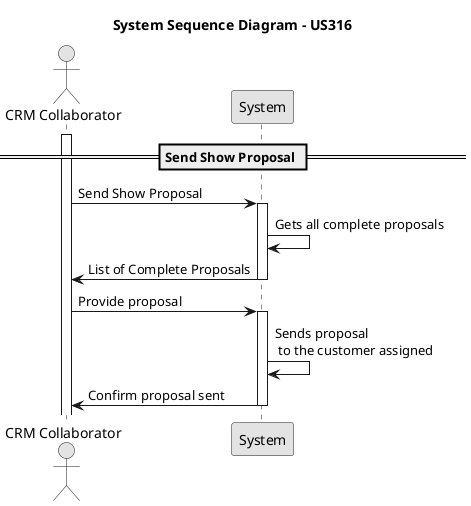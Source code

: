 @startuml
skinparam monochrome true
skinparam packageStyle rectangle
skinparam shadowing false

actor "CRM Collaborator" as crmCollaborator
participant "System" as system

title System Sequence Diagram - US316

== Send Show Proposal ==
activate crmCollaborator

crmCollaborator -> system : Send Show Proposal
activate system

system -> system : Gets all complete proposals

system -> crmCollaborator : List of Complete Proposals
deactivate system
crmCollaborator -> system : Provide proposal

activate system

system -> system : Sends proposal\n to the customer assigned

system -> crmCollaborator : Confirm proposal sent
deactivate system



@enduml
